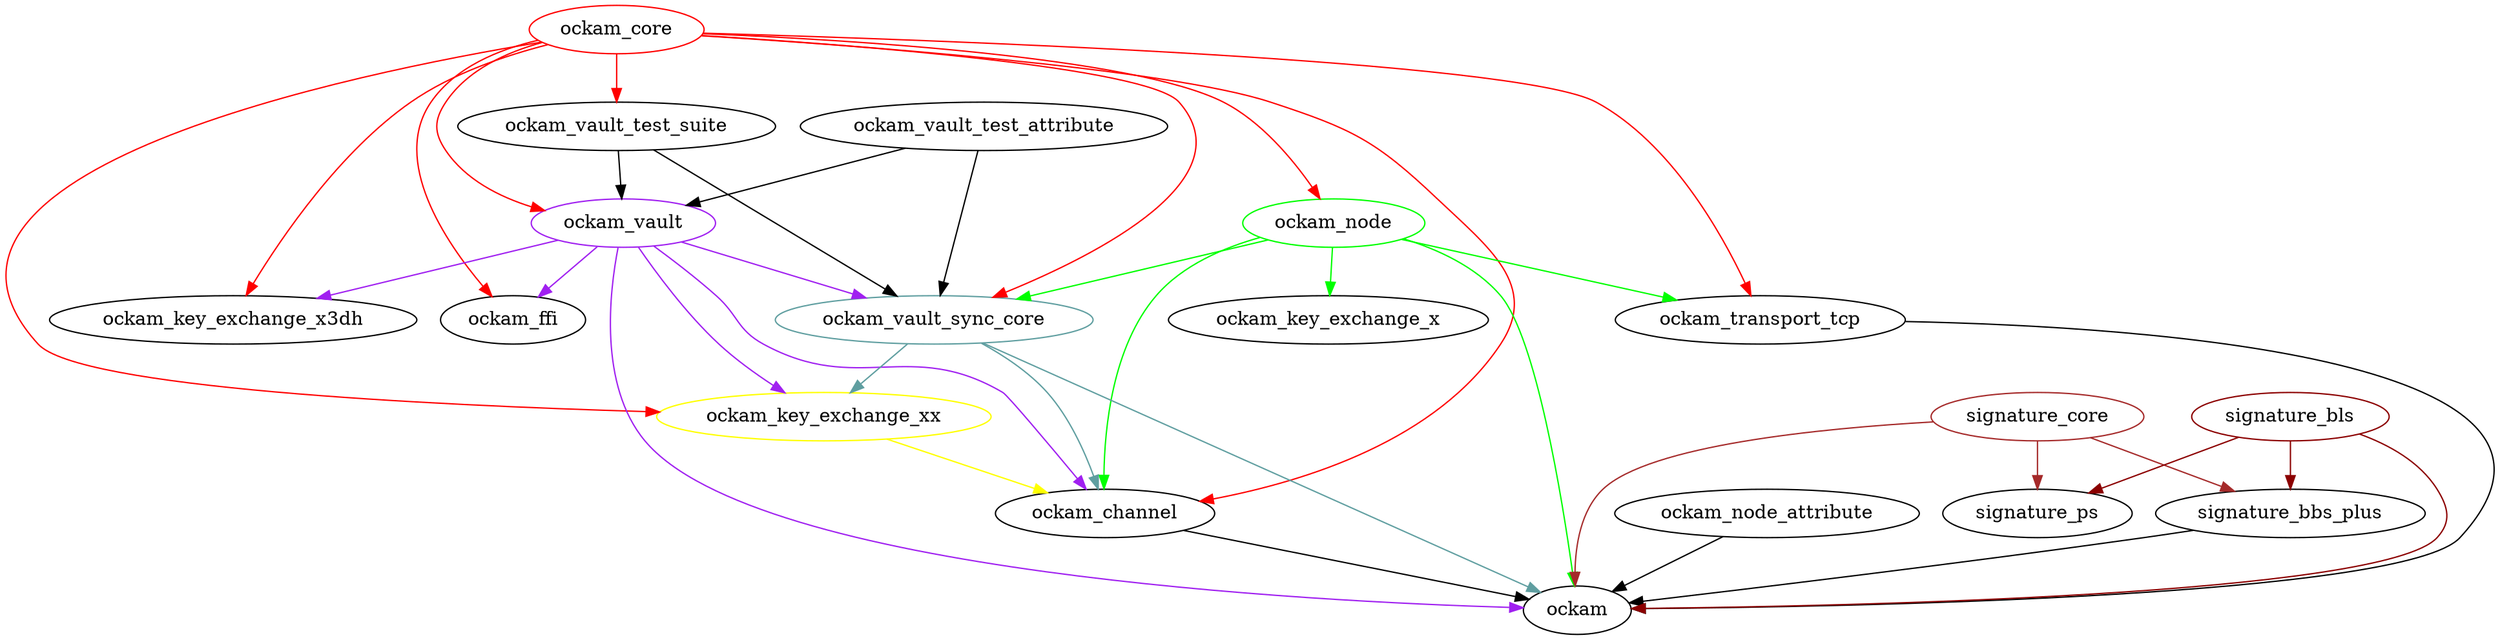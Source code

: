 digraph {
ockam_core [color=red];
ockam_core -> ockam_ffi [color=red];
ockam_core -> ockam_key_exchange_x3dh [color=red];
ockam_core -> ockam_key_exchange_xx [color=red];
ockam_core -> ockam_channel [color=red];
ockam_core -> ockam_node [color=red];
ockam_core -> ockam_vault [color=red];
ockam_core -> ockam_transport_tcp [color=red];
ockam_core -> ockam_vault_sync_core [color=red];
ockam_core -> ockam_vault_test_suite [color=red];

ockam_key_exchange_xx [color=yellow];
ockam_key_exchange_xx -> ockam_channel [color=yellow];

ockam_node [color=green];
ockam_node -> ockam [color=green];
ockam_node -> ockam_key_exchange_x [color=green];
ockam_node -> ockam_channel [color=green];
ockam_node -> ockam_transport_tcp [color=green];
ockam_node -> ockam_vault_sync_core [color=green];


ockam_vault_sync_core [color=cadetblue];
ockam_vault_sync_core -> ockam [color=cadetblue];
ockam_vault_sync_core -> ockam_key_exchange_xx [color=cadetblue];
ockam_vault_sync_core -> ockam_channel [color=cadetblue];

ockam_vault [color=purple];
ockam_vault -> ockam [color=purple];
ockam_vault -> ockam_ffi [color=purple];
ockam_vault -> ockam_key_exchange_x3dh [color=purple];
ockam_vault -> ockam_key_exchange_xx [color=purple];
ockam_vault -> ockam_channel [color=purple];
ockam_vault -> ockam_vault_sync_core [color=purple];

signature_core [color=brown];
signature_core -> ockam [color=brown];
signature_core -> signature_bbs_plus [color=brown];
signature_core -> signature_ps [color=brown];

signature_bls [color=darkred];
signature_bls -> signature_bbs_plus [color=darkred];
signature_bls -> signature_ps [color=darkred];
signature_bls -> ockam [color=darkred];

ockam_vault_test_suite -> ockam_vault;
ockam_vault_test_suite -> ockam_vault_sync_core;

ockam_vault_test_attribute -> ockam_vault;
ockam_vault_test_attribute -> ockam_vault_sync_core;



ockam_node_attribute -> ockam;

ockam_transport_tcp -> ockam;

ockam_channel -> ockam;

signature_bbs_plus -> ockam;


}
